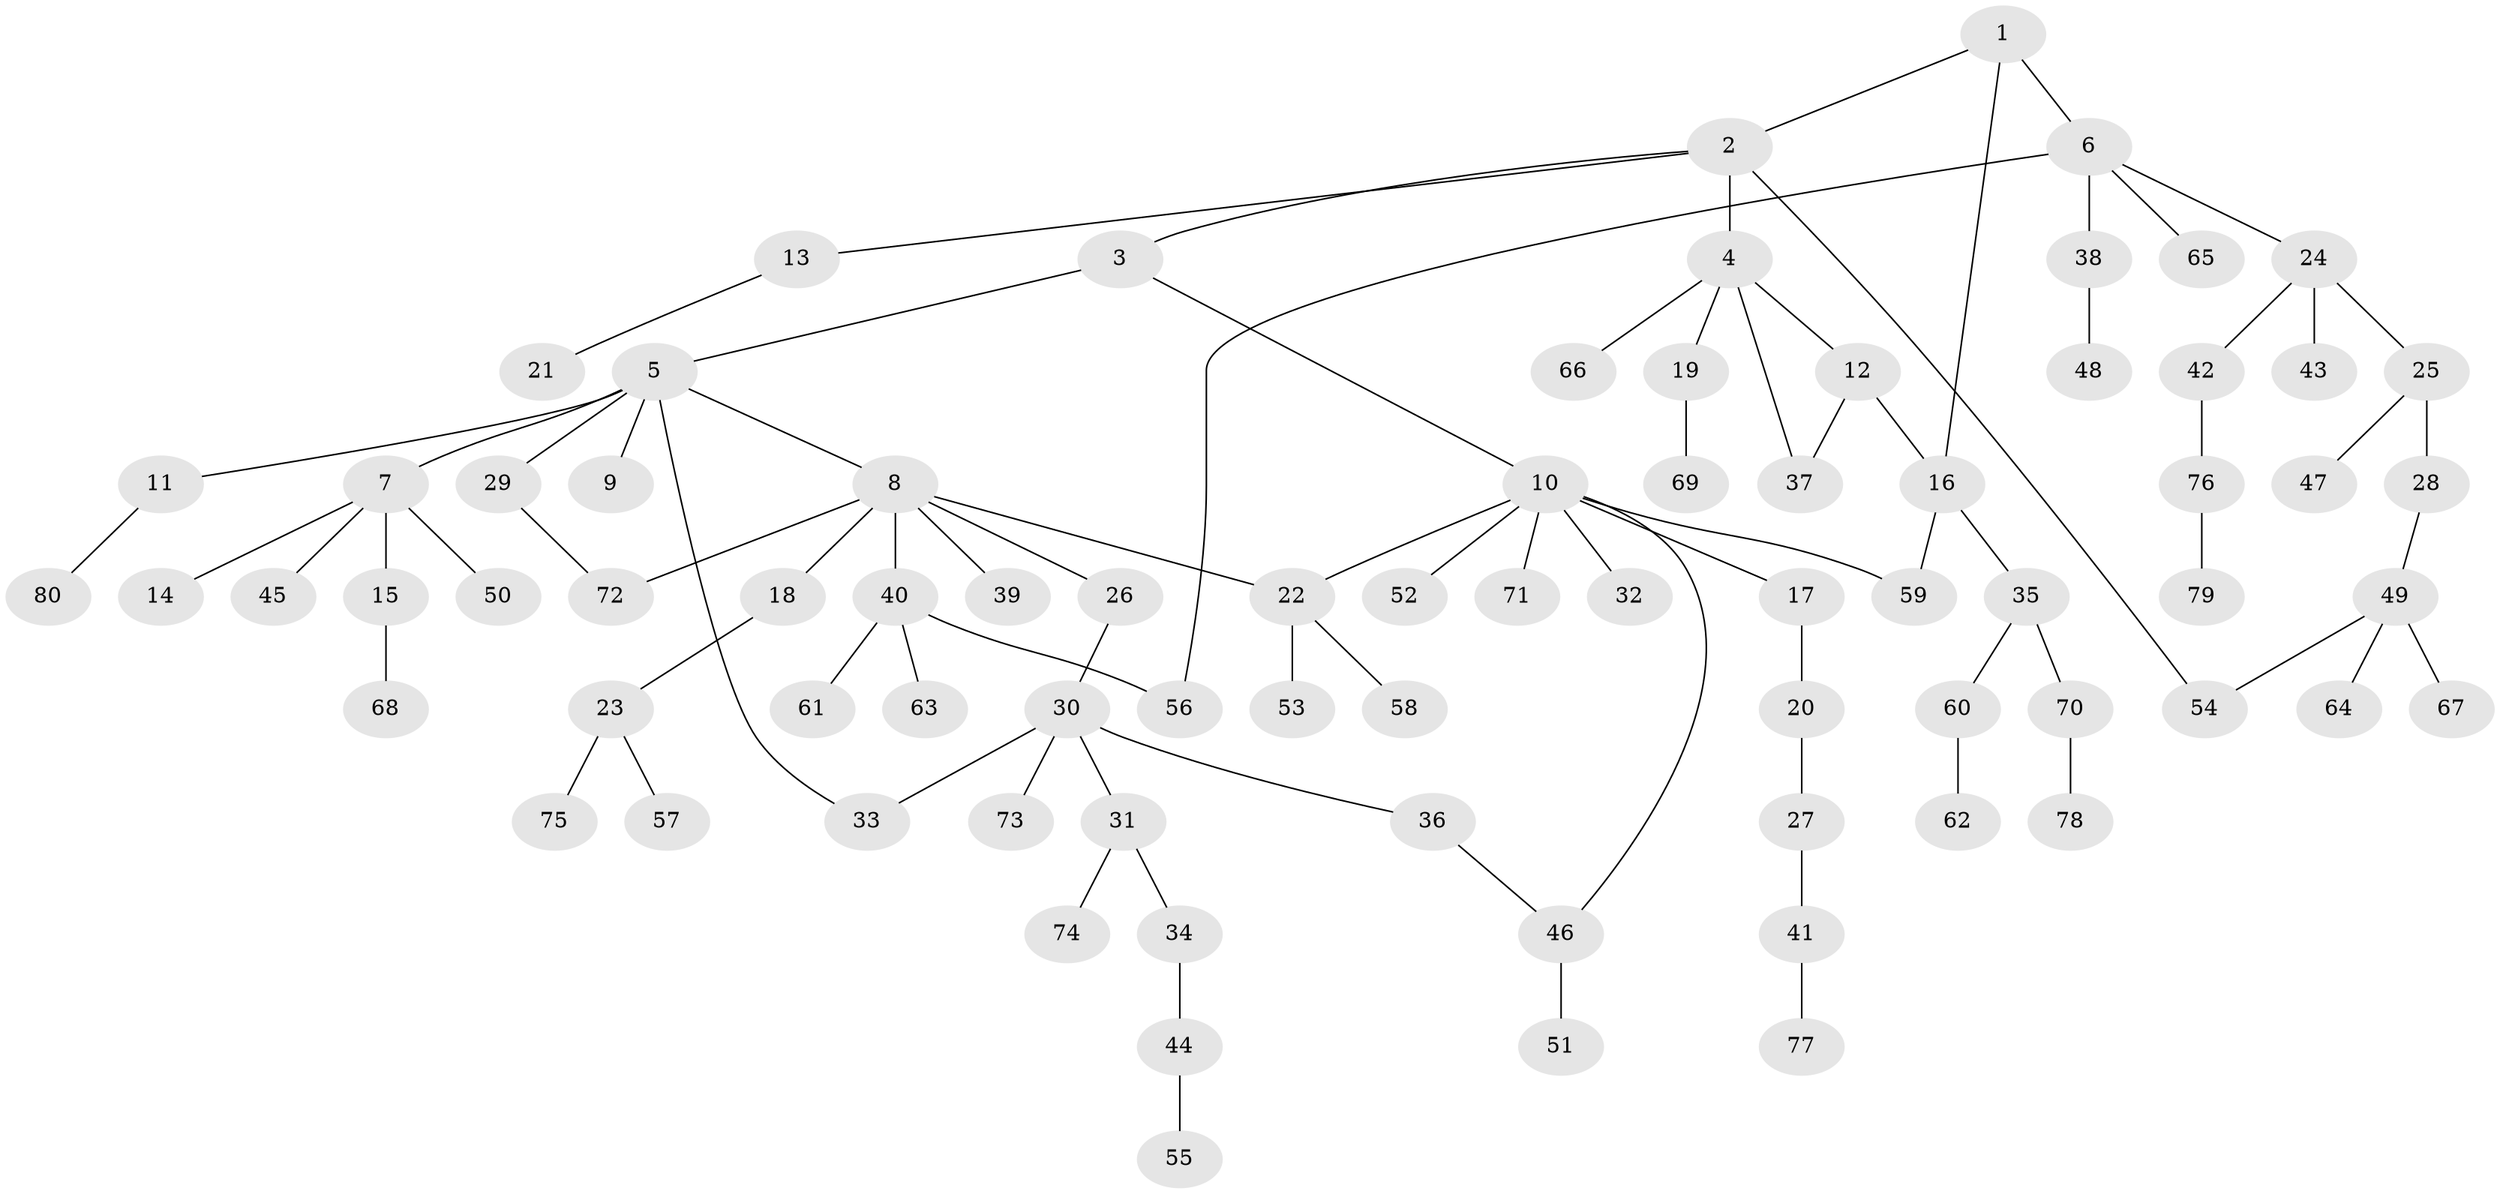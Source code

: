 // coarse degree distribution, {3: 0.10526315789473684, 5: 0.017543859649122806, 6: 0.03508771929824561, 4: 0.10526315789473684, 2: 0.3684210526315789, 1: 0.3508771929824561, 7: 0.017543859649122806}
// Generated by graph-tools (version 1.1) at 2025/36/03/04/25 23:36:09]
// undirected, 80 vertices, 88 edges
graph export_dot {
  node [color=gray90,style=filled];
  1;
  2;
  3;
  4;
  5;
  6;
  7;
  8;
  9;
  10;
  11;
  12;
  13;
  14;
  15;
  16;
  17;
  18;
  19;
  20;
  21;
  22;
  23;
  24;
  25;
  26;
  27;
  28;
  29;
  30;
  31;
  32;
  33;
  34;
  35;
  36;
  37;
  38;
  39;
  40;
  41;
  42;
  43;
  44;
  45;
  46;
  47;
  48;
  49;
  50;
  51;
  52;
  53;
  54;
  55;
  56;
  57;
  58;
  59;
  60;
  61;
  62;
  63;
  64;
  65;
  66;
  67;
  68;
  69;
  70;
  71;
  72;
  73;
  74;
  75;
  76;
  77;
  78;
  79;
  80;
  1 -- 2;
  1 -- 6;
  1 -- 16;
  2 -- 3;
  2 -- 4;
  2 -- 13;
  2 -- 54;
  3 -- 5;
  3 -- 10;
  4 -- 12;
  4 -- 19;
  4 -- 66;
  4 -- 37;
  5 -- 7;
  5 -- 8;
  5 -- 9;
  5 -- 11;
  5 -- 29;
  5 -- 33;
  6 -- 24;
  6 -- 38;
  6 -- 65;
  6 -- 56;
  7 -- 14;
  7 -- 15;
  7 -- 45;
  7 -- 50;
  8 -- 18;
  8 -- 26;
  8 -- 39;
  8 -- 40;
  8 -- 72;
  8 -- 22;
  10 -- 17;
  10 -- 22;
  10 -- 32;
  10 -- 46;
  10 -- 52;
  10 -- 59;
  10 -- 71;
  11 -- 80;
  12 -- 16;
  12 -- 37;
  13 -- 21;
  15 -- 68;
  16 -- 35;
  16 -- 59;
  17 -- 20;
  18 -- 23;
  19 -- 69;
  20 -- 27;
  22 -- 53;
  22 -- 58;
  23 -- 57;
  23 -- 75;
  24 -- 25;
  24 -- 42;
  24 -- 43;
  25 -- 28;
  25 -- 47;
  26 -- 30;
  27 -- 41;
  28 -- 49;
  29 -- 72;
  30 -- 31;
  30 -- 33;
  30 -- 36;
  30 -- 73;
  31 -- 34;
  31 -- 74;
  34 -- 44;
  35 -- 60;
  35 -- 70;
  36 -- 46;
  38 -- 48;
  40 -- 56;
  40 -- 61;
  40 -- 63;
  41 -- 77;
  42 -- 76;
  44 -- 55;
  46 -- 51;
  49 -- 54;
  49 -- 64;
  49 -- 67;
  60 -- 62;
  70 -- 78;
  76 -- 79;
}
